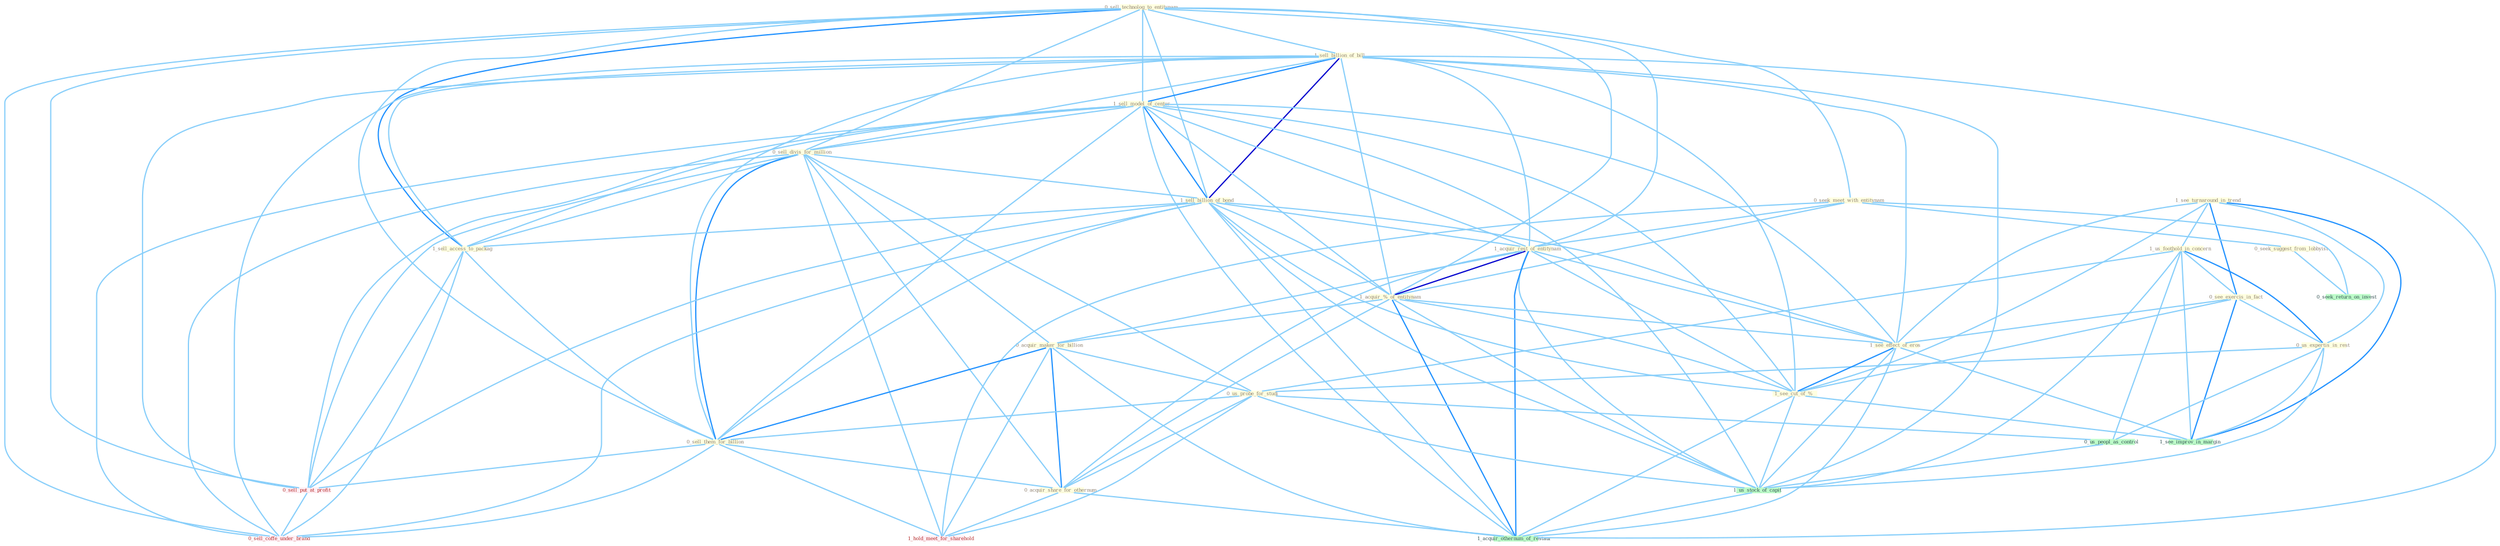 Graph G{ 
    node
    [shape=polygon,style=filled,width=.5,height=.06,color="#BDFCC9",fixedsize=true,fontsize=4,
    fontcolor="#2f4f4f"];
    {node
    [color="#ffffe0", fontcolor="#8b7d6b"] "0_sell_technolog_to_entitynam " "1_sell_billion_of_bill " "1_see_turnaround_in_trend " "1_us_foothold_in_concern " "1_sell_model_of_center " "0_sell_divis_for_million " "1_sell_billion_of_bond " "0_seek_meet_with_entitynam " "0_see_exercis_in_fact " "0_us_expertis_in_rest " "1_acquir_rest_of_entitynam " "1_acquir_%_of_entitynam " "0_acquir_maker_for_billion " "1_see_effect_of_eros " "1_see_cut_of_% " "1_sell_access_to_packag " "0_us_probe_for_studi " "0_sell_them_for_billion " "0_seek_suggest_from_lobbyist " "0_acquir_share_for_othernum "}
{node [color="#fff0f5", fontcolor="#b22222"] "0_sell_put_at_profit " "0_sell_coffe_under_brand " "1_hold_meet_for_sharehold "}
edge [color="#B0E2FF"];

	"0_sell_technolog_to_entitynam " -- "1_sell_billion_of_bill " [w="1", color="#87cefa" ];
	"0_sell_technolog_to_entitynam " -- "1_sell_model_of_center " [w="1", color="#87cefa" ];
	"0_sell_technolog_to_entitynam " -- "0_sell_divis_for_million " [w="1", color="#87cefa" ];
	"0_sell_technolog_to_entitynam " -- "1_sell_billion_of_bond " [w="1", color="#87cefa" ];
	"0_sell_technolog_to_entitynam " -- "0_seek_meet_with_entitynam " [w="1", color="#87cefa" ];
	"0_sell_technolog_to_entitynam " -- "1_acquir_rest_of_entitynam " [w="1", color="#87cefa" ];
	"0_sell_technolog_to_entitynam " -- "1_acquir_%_of_entitynam " [w="1", color="#87cefa" ];
	"0_sell_technolog_to_entitynam " -- "1_sell_access_to_packag " [w="2", color="#1e90ff" , len=0.8];
	"0_sell_technolog_to_entitynam " -- "0_sell_them_for_billion " [w="1", color="#87cefa" ];
	"0_sell_technolog_to_entitynam " -- "0_sell_put_at_profit " [w="1", color="#87cefa" ];
	"0_sell_technolog_to_entitynam " -- "0_sell_coffe_under_brand " [w="1", color="#87cefa" ];
	"1_sell_billion_of_bill " -- "1_sell_model_of_center " [w="2", color="#1e90ff" , len=0.8];
	"1_sell_billion_of_bill " -- "0_sell_divis_for_million " [w="1", color="#87cefa" ];
	"1_sell_billion_of_bill " -- "1_sell_billion_of_bond " [w="3", color="#0000cd" , len=0.6];
	"1_sell_billion_of_bill " -- "1_acquir_rest_of_entitynam " [w="1", color="#87cefa" ];
	"1_sell_billion_of_bill " -- "1_acquir_%_of_entitynam " [w="1", color="#87cefa" ];
	"1_sell_billion_of_bill " -- "1_see_effect_of_eros " [w="1", color="#87cefa" ];
	"1_sell_billion_of_bill " -- "1_see_cut_of_% " [w="1", color="#87cefa" ];
	"1_sell_billion_of_bill " -- "1_sell_access_to_packag " [w="1", color="#87cefa" ];
	"1_sell_billion_of_bill " -- "0_sell_them_for_billion " [w="1", color="#87cefa" ];
	"1_sell_billion_of_bill " -- "0_sell_put_at_profit " [w="1", color="#87cefa" ];
	"1_sell_billion_of_bill " -- "1_us_stock_of_capit " [w="1", color="#87cefa" ];
	"1_sell_billion_of_bill " -- "0_sell_coffe_under_brand " [w="1", color="#87cefa" ];
	"1_sell_billion_of_bill " -- "1_acquir_othernum_of_restaur " [w="1", color="#87cefa" ];
	"1_see_turnaround_in_trend " -- "1_us_foothold_in_concern " [w="1", color="#87cefa" ];
	"1_see_turnaround_in_trend " -- "0_see_exercis_in_fact " [w="2", color="#1e90ff" , len=0.8];
	"1_see_turnaround_in_trend " -- "0_us_expertis_in_rest " [w="1", color="#87cefa" ];
	"1_see_turnaround_in_trend " -- "1_see_effect_of_eros " [w="1", color="#87cefa" ];
	"1_see_turnaround_in_trend " -- "1_see_cut_of_% " [w="1", color="#87cefa" ];
	"1_see_turnaround_in_trend " -- "1_see_improv_in_margin " [w="2", color="#1e90ff" , len=0.8];
	"1_us_foothold_in_concern " -- "0_see_exercis_in_fact " [w="1", color="#87cefa" ];
	"1_us_foothold_in_concern " -- "0_us_expertis_in_rest " [w="2", color="#1e90ff" , len=0.8];
	"1_us_foothold_in_concern " -- "0_us_probe_for_studi " [w="1", color="#87cefa" ];
	"1_us_foothold_in_concern " -- "0_us_peopl_as_control " [w="1", color="#87cefa" ];
	"1_us_foothold_in_concern " -- "1_us_stock_of_capit " [w="1", color="#87cefa" ];
	"1_us_foothold_in_concern " -- "1_see_improv_in_margin " [w="1", color="#87cefa" ];
	"1_sell_model_of_center " -- "0_sell_divis_for_million " [w="1", color="#87cefa" ];
	"1_sell_model_of_center " -- "1_sell_billion_of_bond " [w="2", color="#1e90ff" , len=0.8];
	"1_sell_model_of_center " -- "1_acquir_rest_of_entitynam " [w="1", color="#87cefa" ];
	"1_sell_model_of_center " -- "1_acquir_%_of_entitynam " [w="1", color="#87cefa" ];
	"1_sell_model_of_center " -- "1_see_effect_of_eros " [w="1", color="#87cefa" ];
	"1_sell_model_of_center " -- "1_see_cut_of_% " [w="1", color="#87cefa" ];
	"1_sell_model_of_center " -- "1_sell_access_to_packag " [w="1", color="#87cefa" ];
	"1_sell_model_of_center " -- "0_sell_them_for_billion " [w="1", color="#87cefa" ];
	"1_sell_model_of_center " -- "0_sell_put_at_profit " [w="1", color="#87cefa" ];
	"1_sell_model_of_center " -- "1_us_stock_of_capit " [w="1", color="#87cefa" ];
	"1_sell_model_of_center " -- "0_sell_coffe_under_brand " [w="1", color="#87cefa" ];
	"1_sell_model_of_center " -- "1_acquir_othernum_of_restaur " [w="1", color="#87cefa" ];
	"0_sell_divis_for_million " -- "1_sell_billion_of_bond " [w="1", color="#87cefa" ];
	"0_sell_divis_for_million " -- "0_acquir_maker_for_billion " [w="1", color="#87cefa" ];
	"0_sell_divis_for_million " -- "1_sell_access_to_packag " [w="1", color="#87cefa" ];
	"0_sell_divis_for_million " -- "0_us_probe_for_studi " [w="1", color="#87cefa" ];
	"0_sell_divis_for_million " -- "0_sell_them_for_billion " [w="2", color="#1e90ff" , len=0.8];
	"0_sell_divis_for_million " -- "0_acquir_share_for_othernum " [w="1", color="#87cefa" ];
	"0_sell_divis_for_million " -- "0_sell_put_at_profit " [w="1", color="#87cefa" ];
	"0_sell_divis_for_million " -- "0_sell_coffe_under_brand " [w="1", color="#87cefa" ];
	"0_sell_divis_for_million " -- "1_hold_meet_for_sharehold " [w="1", color="#87cefa" ];
	"1_sell_billion_of_bond " -- "1_acquir_rest_of_entitynam " [w="1", color="#87cefa" ];
	"1_sell_billion_of_bond " -- "1_acquir_%_of_entitynam " [w="1", color="#87cefa" ];
	"1_sell_billion_of_bond " -- "1_see_effect_of_eros " [w="1", color="#87cefa" ];
	"1_sell_billion_of_bond " -- "1_see_cut_of_% " [w="1", color="#87cefa" ];
	"1_sell_billion_of_bond " -- "1_sell_access_to_packag " [w="1", color="#87cefa" ];
	"1_sell_billion_of_bond " -- "0_sell_them_for_billion " [w="1", color="#87cefa" ];
	"1_sell_billion_of_bond " -- "0_sell_put_at_profit " [w="1", color="#87cefa" ];
	"1_sell_billion_of_bond " -- "1_us_stock_of_capit " [w="1", color="#87cefa" ];
	"1_sell_billion_of_bond " -- "0_sell_coffe_under_brand " [w="1", color="#87cefa" ];
	"1_sell_billion_of_bond " -- "1_acquir_othernum_of_restaur " [w="1", color="#87cefa" ];
	"0_seek_meet_with_entitynam " -- "1_acquir_rest_of_entitynam " [w="1", color="#87cefa" ];
	"0_seek_meet_with_entitynam " -- "1_acquir_%_of_entitynam " [w="1", color="#87cefa" ];
	"0_seek_meet_with_entitynam " -- "0_seek_suggest_from_lobbyist " [w="1", color="#87cefa" ];
	"0_seek_meet_with_entitynam " -- "0_seek_return_on_invest " [w="1", color="#87cefa" ];
	"0_seek_meet_with_entitynam " -- "1_hold_meet_for_sharehold " [w="1", color="#87cefa" ];
	"0_see_exercis_in_fact " -- "0_us_expertis_in_rest " [w="1", color="#87cefa" ];
	"0_see_exercis_in_fact " -- "1_see_effect_of_eros " [w="1", color="#87cefa" ];
	"0_see_exercis_in_fact " -- "1_see_cut_of_% " [w="1", color="#87cefa" ];
	"0_see_exercis_in_fact " -- "1_see_improv_in_margin " [w="2", color="#1e90ff" , len=0.8];
	"0_us_expertis_in_rest " -- "0_us_probe_for_studi " [w="1", color="#87cefa" ];
	"0_us_expertis_in_rest " -- "0_us_peopl_as_control " [w="1", color="#87cefa" ];
	"0_us_expertis_in_rest " -- "1_us_stock_of_capit " [w="1", color="#87cefa" ];
	"0_us_expertis_in_rest " -- "1_see_improv_in_margin " [w="1", color="#87cefa" ];
	"1_acquir_rest_of_entitynam " -- "1_acquir_%_of_entitynam " [w="3", color="#0000cd" , len=0.6];
	"1_acquir_rest_of_entitynam " -- "0_acquir_maker_for_billion " [w="1", color="#87cefa" ];
	"1_acquir_rest_of_entitynam " -- "1_see_effect_of_eros " [w="1", color="#87cefa" ];
	"1_acquir_rest_of_entitynam " -- "1_see_cut_of_% " [w="1", color="#87cefa" ];
	"1_acquir_rest_of_entitynam " -- "0_acquir_share_for_othernum " [w="1", color="#87cefa" ];
	"1_acquir_rest_of_entitynam " -- "1_us_stock_of_capit " [w="1", color="#87cefa" ];
	"1_acquir_rest_of_entitynam " -- "1_acquir_othernum_of_restaur " [w="2", color="#1e90ff" , len=0.8];
	"1_acquir_%_of_entitynam " -- "0_acquir_maker_for_billion " [w="1", color="#87cefa" ];
	"1_acquir_%_of_entitynam " -- "1_see_effect_of_eros " [w="1", color="#87cefa" ];
	"1_acquir_%_of_entitynam " -- "1_see_cut_of_% " [w="1", color="#87cefa" ];
	"1_acquir_%_of_entitynam " -- "0_acquir_share_for_othernum " [w="1", color="#87cefa" ];
	"1_acquir_%_of_entitynam " -- "1_us_stock_of_capit " [w="1", color="#87cefa" ];
	"1_acquir_%_of_entitynam " -- "1_acquir_othernum_of_restaur " [w="2", color="#1e90ff" , len=0.8];
	"0_acquir_maker_for_billion " -- "0_us_probe_for_studi " [w="1", color="#87cefa" ];
	"0_acquir_maker_for_billion " -- "0_sell_them_for_billion " [w="2", color="#1e90ff" , len=0.8];
	"0_acquir_maker_for_billion " -- "0_acquir_share_for_othernum " [w="2", color="#1e90ff" , len=0.8];
	"0_acquir_maker_for_billion " -- "1_hold_meet_for_sharehold " [w="1", color="#87cefa" ];
	"0_acquir_maker_for_billion " -- "1_acquir_othernum_of_restaur " [w="1", color="#87cefa" ];
	"1_see_effect_of_eros " -- "1_see_cut_of_% " [w="2", color="#1e90ff" , len=0.8];
	"1_see_effect_of_eros " -- "1_us_stock_of_capit " [w="1", color="#87cefa" ];
	"1_see_effect_of_eros " -- "1_see_improv_in_margin " [w="1", color="#87cefa" ];
	"1_see_effect_of_eros " -- "1_acquir_othernum_of_restaur " [w="1", color="#87cefa" ];
	"1_see_cut_of_% " -- "1_us_stock_of_capit " [w="1", color="#87cefa" ];
	"1_see_cut_of_% " -- "1_see_improv_in_margin " [w="1", color="#87cefa" ];
	"1_see_cut_of_% " -- "1_acquir_othernum_of_restaur " [w="1", color="#87cefa" ];
	"1_sell_access_to_packag " -- "0_sell_them_for_billion " [w="1", color="#87cefa" ];
	"1_sell_access_to_packag " -- "0_sell_put_at_profit " [w="1", color="#87cefa" ];
	"1_sell_access_to_packag " -- "0_sell_coffe_under_brand " [w="1", color="#87cefa" ];
	"0_us_probe_for_studi " -- "0_sell_them_for_billion " [w="1", color="#87cefa" ];
	"0_us_probe_for_studi " -- "0_acquir_share_for_othernum " [w="1", color="#87cefa" ];
	"0_us_probe_for_studi " -- "0_us_peopl_as_control " [w="1", color="#87cefa" ];
	"0_us_probe_for_studi " -- "1_us_stock_of_capit " [w="1", color="#87cefa" ];
	"0_us_probe_for_studi " -- "1_hold_meet_for_sharehold " [w="1", color="#87cefa" ];
	"0_sell_them_for_billion " -- "0_acquir_share_for_othernum " [w="1", color="#87cefa" ];
	"0_sell_them_for_billion " -- "0_sell_put_at_profit " [w="1", color="#87cefa" ];
	"0_sell_them_for_billion " -- "0_sell_coffe_under_brand " [w="1", color="#87cefa" ];
	"0_sell_them_for_billion " -- "1_hold_meet_for_sharehold " [w="1", color="#87cefa" ];
	"0_seek_suggest_from_lobbyist " -- "0_seek_return_on_invest " [w="1", color="#87cefa" ];
	"0_acquir_share_for_othernum " -- "1_hold_meet_for_sharehold " [w="1", color="#87cefa" ];
	"0_acquir_share_for_othernum " -- "1_acquir_othernum_of_restaur " [w="1", color="#87cefa" ];
	"0_us_peopl_as_control " -- "1_us_stock_of_capit " [w="1", color="#87cefa" ];
	"0_sell_put_at_profit " -- "0_sell_coffe_under_brand " [w="1", color="#87cefa" ];
	"1_us_stock_of_capit " -- "1_acquir_othernum_of_restaur " [w="1", color="#87cefa" ];
}